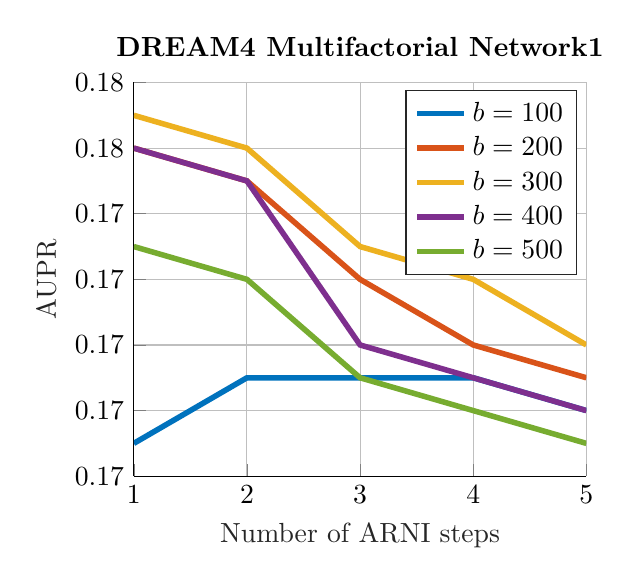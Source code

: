 \begin{tikzpicture}

\definecolor{mycolor1}{rgb}{0.0,0.447,0.741}%
\definecolor{mycolor2}{rgb}{0.85,0.325,0.098}%
\definecolor{mycolor3}{rgb}{0.929,0.694,0.125}%
\definecolor{mycolor4}{rgb}{0.494,0.184,0.556}%
\definecolor{mycolor5}{rgb}{0.466,0.674,0.188}%

\newlength{\fheight}
\newlength{\fwidth}
\setlength{\fheight}{5cm}
\setlength{\fwidth}{6cm}

\begin{axis}[%
width=0.958\fwidth,
height=\fheight,
at={(0\fwidth,0\fheight)},
scale only axis,
xmin=1,
xmax=5,
xlabel style={font=\color{white!15!black}},
xlabel={Number of ARNI steps},
ymin=0.166,
ymax=0.178,
ylabel style={font=\color{white!15!black}},
ylabel={AUPR},
axis background/.style={fill=white},
title style={font=\bfseries},
title={DREAM4 Multifactorial Network1},
axis x line*=bottom,
axis y line*=left,
xmajorgrids,
ymajorgrids,
legend style={legend cell align=left, align=left, draw=white!15!black}
]
\addplot [color=mycolor1, line width=2.0pt]
  table[row sep=crcr]{%
1	0.167\\
2	0.169\\
3	0.169\\
4	0.169\\
5	0.168\\
};
\addlegendentry{$b=100$}

\addplot [color=mycolor2, line width=2.0pt]
  table[row sep=crcr]{%
1	0.176\\
2	0.175\\
3	0.172\\
4	0.17\\
5	0.169\\
};
\addlegendentry{$b=200$}

\addplot [color=mycolor3, line width=2.0pt]
  table[row sep=crcr]{%
1	0.177\\
2	0.176\\
3	0.173\\
4	0.172\\
5	0.17\\
};
\addlegendentry{$b=300$}

\addplot [color=mycolor4, line width=2.0pt]
  table[row sep=crcr]{%
1	0.176\\
2	0.175\\
3	0.17\\
4	0.169\\
5	0.168\\
};
\addlegendentry{$b=400$}

\addplot [color=mycolor5, line width=2.0pt]
  table[row sep=crcr]{%
1	0.173\\
2	0.172\\
3	0.169\\
4	0.168\\
5	0.167\\
};
\addlegendentry{$b=500$}

\end{axis}
\end{tikzpicture}